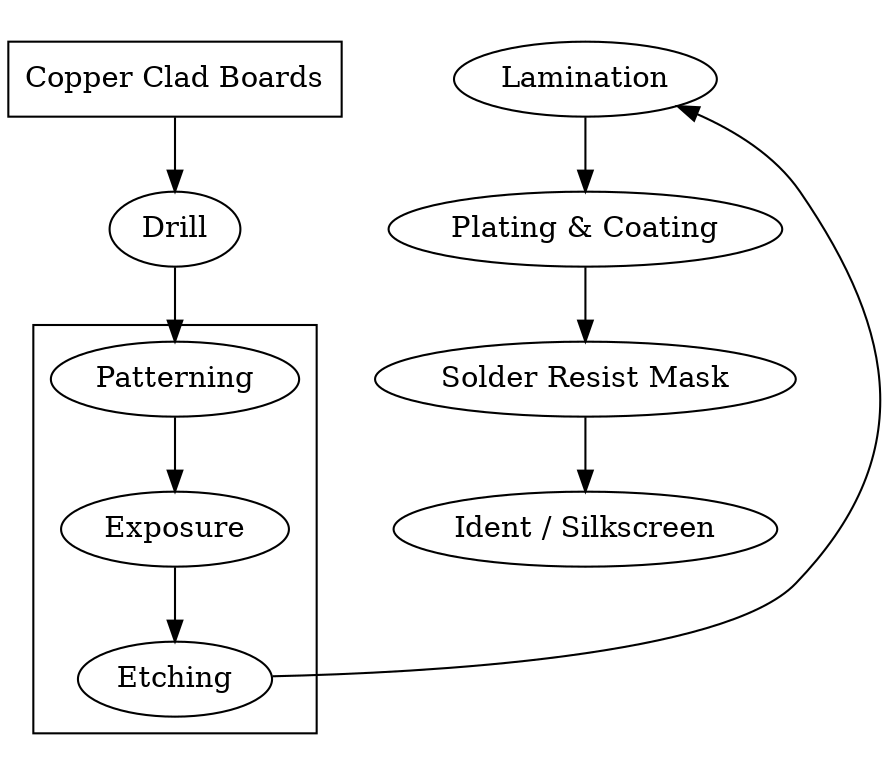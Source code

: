 digraph G {
    "Copper Clad Boards" [shape=box]
    "Etching" -> "Lamination" [constraint=false]
    subgraph cluster2 {
        graph[style=invis]
        "Lamination" -> "Plating & Coating" -> "Solder Resist Mask" -> "Ident / Silkscreen"
    }
    subgraph cluster0 {
        "Patterning" -> "Exposure" -> "Etching"
    }
    "Copper Clad Boards" -> "Drill" -> "Patterning"
}
